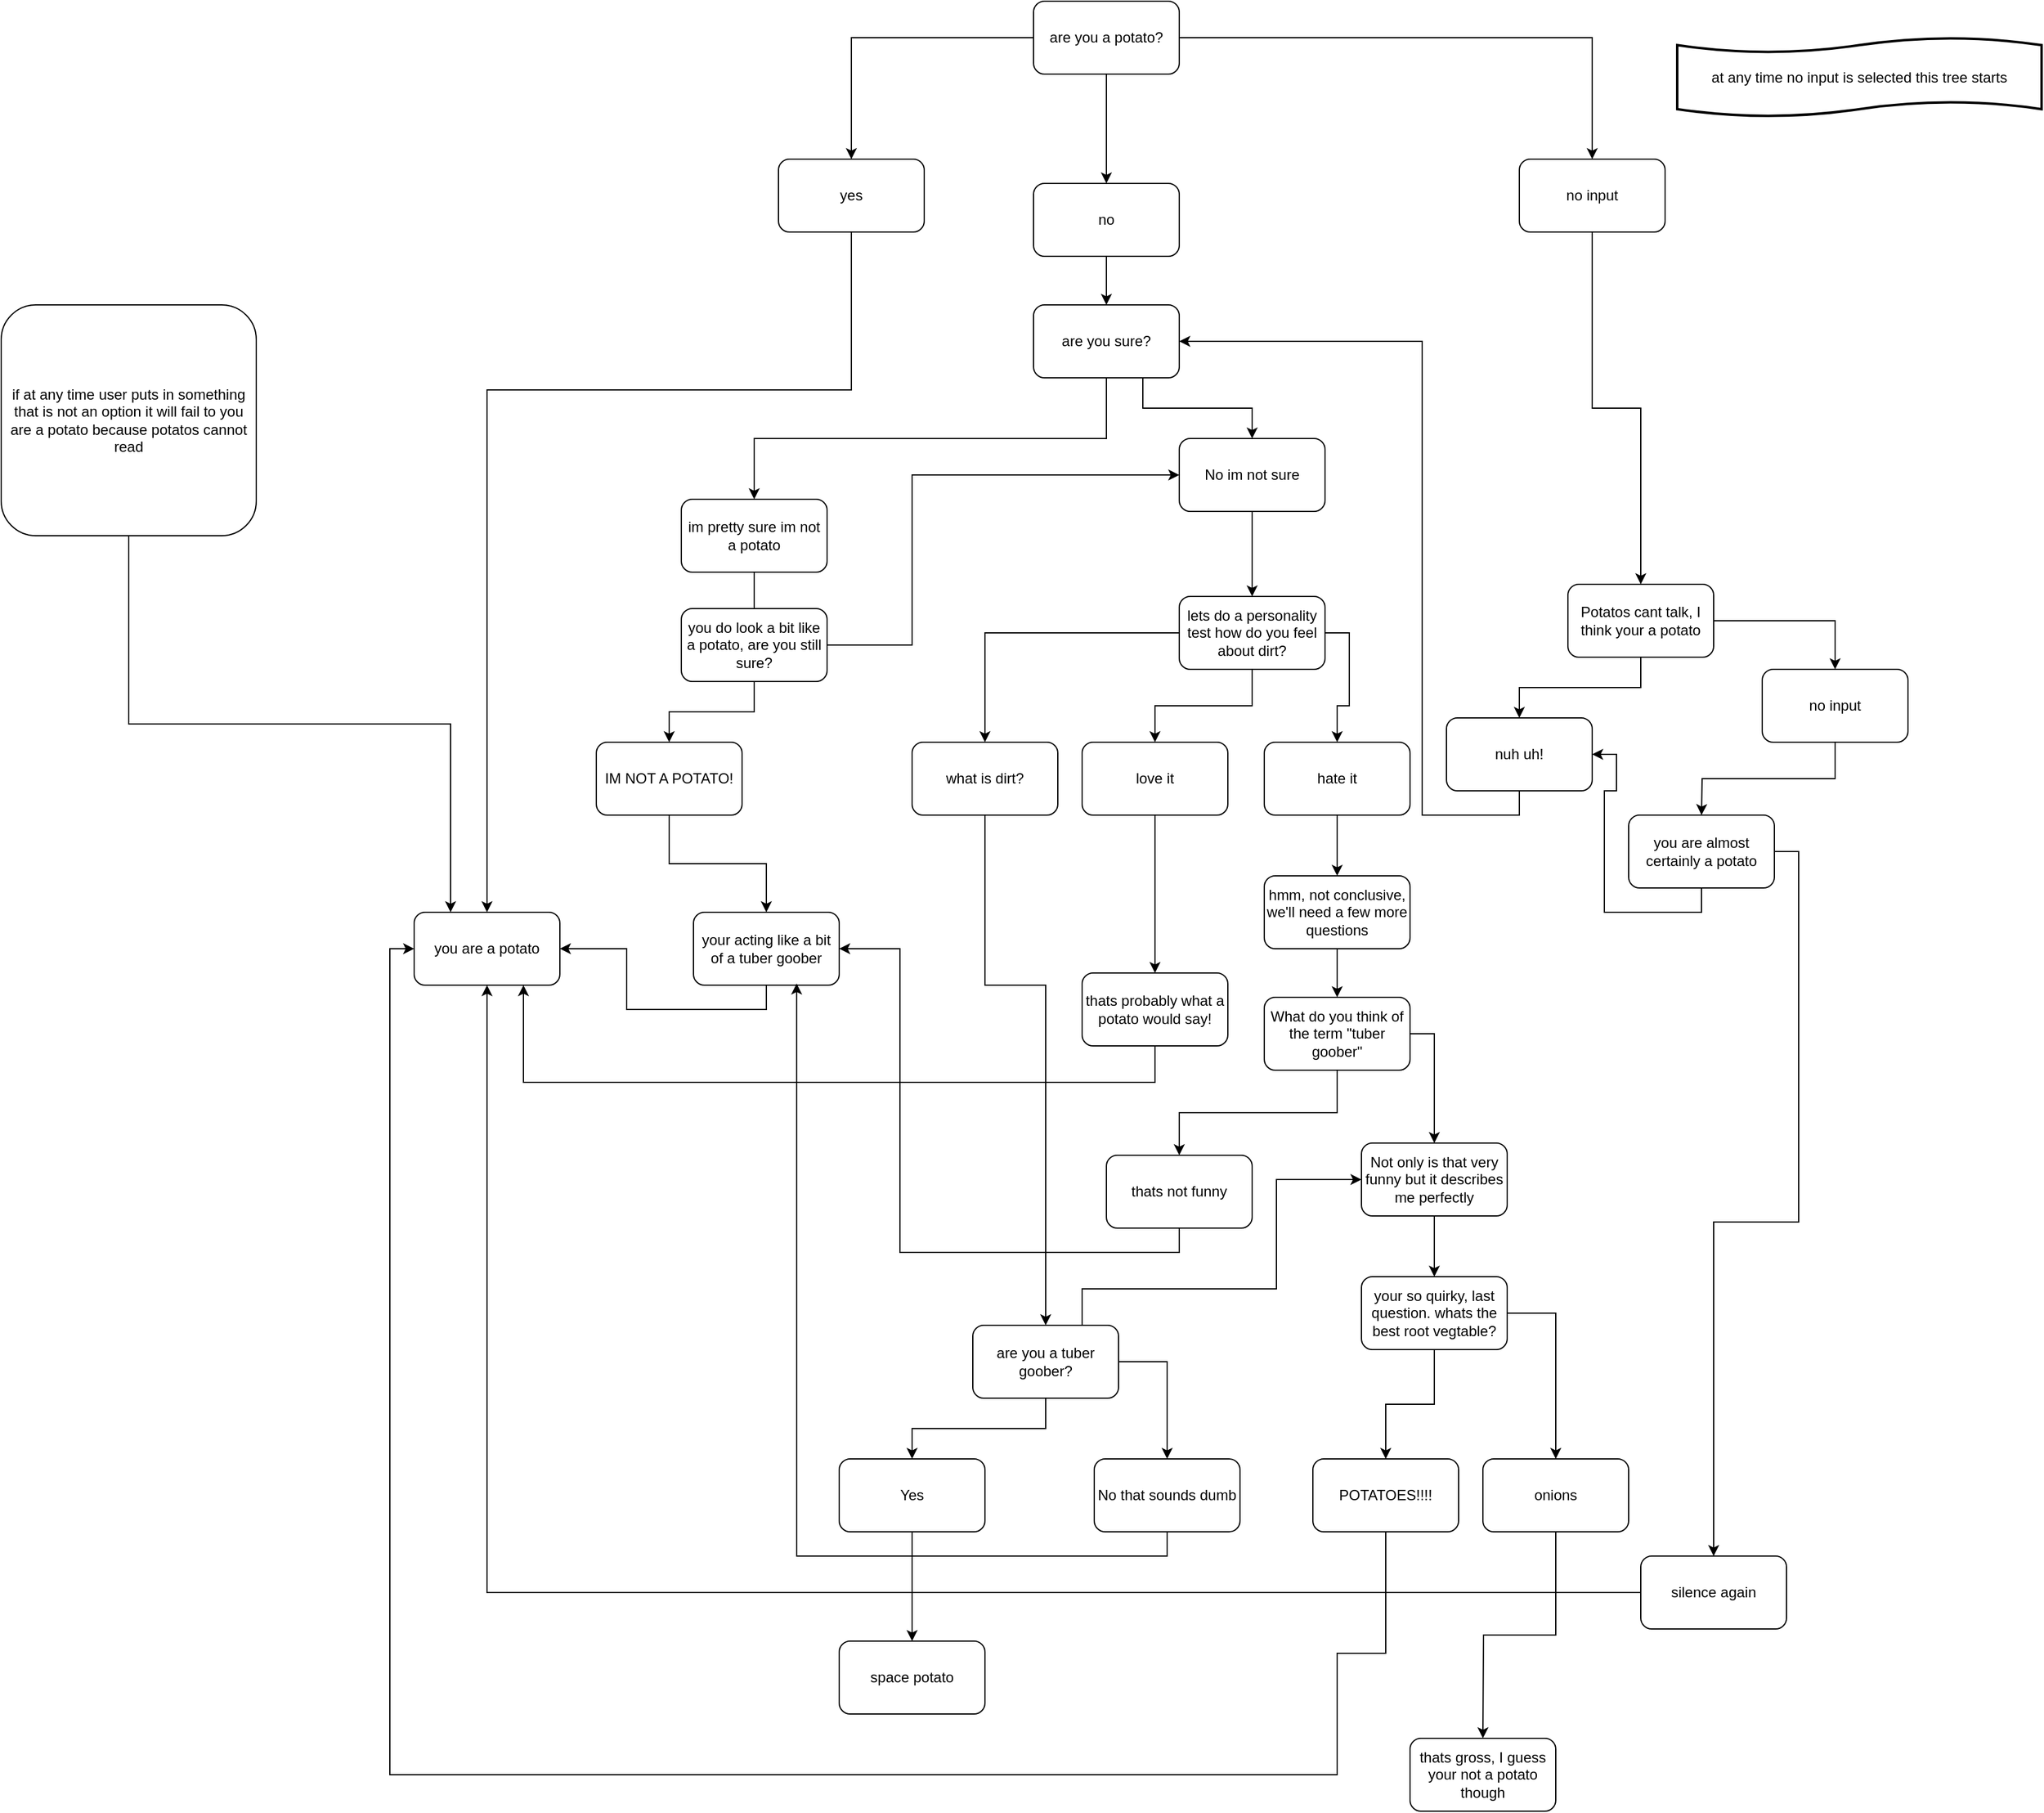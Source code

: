 <mxfile version="24.3.1" type="device">
  <diagram name="Page-1" id="74e2e168-ea6b-b213-b513-2b3c1d86103e">
    <mxGraphModel dx="2534" dy="838" grid="1" gridSize="10" guides="1" tooltips="1" connect="1" arrows="1" fold="1" page="1" pageScale="1" pageWidth="1100" pageHeight="850" background="none" math="0" shadow="0">
      <root>
        <mxCell id="0" />
        <mxCell id="1" parent="0" />
        <mxCell id="9Zm1k3Bbjo5YC7vS9iQF-7" style="edgeStyle=orthogonalEdgeStyle;rounded=0;orthogonalLoop=1;jettySize=auto;html=1;exitX=0.5;exitY=1;exitDx=0;exitDy=0;entryX=0.5;entryY=0;entryDx=0;entryDy=0;" parent="1" source="9Zm1k3Bbjo5YC7vS9iQF-1" target="9Zm1k3Bbjo5YC7vS9iQF-4" edge="1">
          <mxGeometry relative="1" as="geometry" />
        </mxCell>
        <mxCell id="9Zm1k3Bbjo5YC7vS9iQF-9" style="edgeStyle=orthogonalEdgeStyle;rounded=0;orthogonalLoop=1;jettySize=auto;html=1;exitX=0;exitY=0.5;exitDx=0;exitDy=0;entryX=0.5;entryY=0;entryDx=0;entryDy=0;" parent="1" source="9Zm1k3Bbjo5YC7vS9iQF-1" target="9Zm1k3Bbjo5YC7vS9iQF-3" edge="1">
          <mxGeometry relative="1" as="geometry" />
        </mxCell>
        <mxCell id="9Zm1k3Bbjo5YC7vS9iQF-10" style="edgeStyle=orthogonalEdgeStyle;rounded=0;orthogonalLoop=1;jettySize=auto;html=1;exitX=1;exitY=0.5;exitDx=0;exitDy=0;entryX=0.5;entryY=0;entryDx=0;entryDy=0;" parent="1" source="9Zm1k3Bbjo5YC7vS9iQF-1" target="9Zm1k3Bbjo5YC7vS9iQF-5" edge="1">
          <mxGeometry relative="1" as="geometry" />
        </mxCell>
        <mxCell id="9Zm1k3Bbjo5YC7vS9iQF-1" value="are you a potato?" style="rounded=1;whiteSpace=wrap;html=1;" parent="1" vertex="1">
          <mxGeometry x="480" y="110" width="120" height="60" as="geometry" />
        </mxCell>
        <mxCell id="9Zm1k3Bbjo5YC7vS9iQF-14" style="edgeStyle=orthogonalEdgeStyle;rounded=0;orthogonalLoop=1;jettySize=auto;html=1;exitX=0.5;exitY=1;exitDx=0;exitDy=0;" parent="1" source="9Zm1k3Bbjo5YC7vS9iQF-3" target="9Zm1k3Bbjo5YC7vS9iQF-13" edge="1">
          <mxGeometry relative="1" as="geometry">
            <Array as="points">
              <mxPoint x="330" y="430" />
              <mxPoint x="30" y="430" />
            </Array>
          </mxGeometry>
        </mxCell>
        <mxCell id="9Zm1k3Bbjo5YC7vS9iQF-3" value="yes" style="rounded=1;whiteSpace=wrap;html=1;" parent="1" vertex="1">
          <mxGeometry x="270" y="240" width="120" height="60" as="geometry" />
        </mxCell>
        <mxCell id="9Zm1k3Bbjo5YC7vS9iQF-16" style="edgeStyle=orthogonalEdgeStyle;rounded=0;orthogonalLoop=1;jettySize=auto;html=1;exitX=0.5;exitY=1;exitDx=0;exitDy=0;entryX=0.5;entryY=0;entryDx=0;entryDy=0;" parent="1" source="9Zm1k3Bbjo5YC7vS9iQF-4" target="9Zm1k3Bbjo5YC7vS9iQF-15" edge="1">
          <mxGeometry relative="1" as="geometry" />
        </mxCell>
        <mxCell id="9Zm1k3Bbjo5YC7vS9iQF-4" value="no" style="rounded=1;whiteSpace=wrap;html=1;" parent="1" vertex="1">
          <mxGeometry x="480" y="260" width="120" height="60" as="geometry" />
        </mxCell>
        <mxCell id="9Zm1k3Bbjo5YC7vS9iQF-23" style="edgeStyle=orthogonalEdgeStyle;rounded=0;orthogonalLoop=1;jettySize=auto;html=1;exitX=0.5;exitY=1;exitDx=0;exitDy=0;entryX=0.5;entryY=0;entryDx=0;entryDy=0;" parent="1" source="9Zm1k3Bbjo5YC7vS9iQF-5" target="9Zm1k3Bbjo5YC7vS9iQF-24" edge="1">
          <mxGeometry relative="1" as="geometry">
            <mxPoint x="840" y="550" as="targetPoint" />
          </mxGeometry>
        </mxCell>
        <mxCell id="9Zm1k3Bbjo5YC7vS9iQF-5" value="no input" style="rounded=1;whiteSpace=wrap;html=1;" parent="1" vertex="1">
          <mxGeometry x="880" y="240" width="120" height="60" as="geometry" />
        </mxCell>
        <mxCell id="9Zm1k3Bbjo5YC7vS9iQF-13" value="you are a potato" style="rounded=1;whiteSpace=wrap;html=1;" parent="1" vertex="1">
          <mxGeometry x="-30" y="860" width="120" height="60" as="geometry" />
        </mxCell>
        <mxCell id="9Zm1k3Bbjo5YC7vS9iQF-17" style="edgeStyle=orthogonalEdgeStyle;rounded=0;orthogonalLoop=1;jettySize=auto;html=1;exitX=0.5;exitY=1;exitDx=0;exitDy=0;" parent="1" source="9Zm1k3Bbjo5YC7vS9iQF-15" target="9Zm1k3Bbjo5YC7vS9iQF-18" edge="1">
          <mxGeometry relative="1" as="geometry">
            <mxPoint x="430" y="470" as="targetPoint" />
          </mxGeometry>
        </mxCell>
        <mxCell id="9Zm1k3Bbjo5YC7vS9iQF-42" style="edgeStyle=orthogonalEdgeStyle;rounded=0;orthogonalLoop=1;jettySize=auto;html=1;exitX=0.75;exitY=1;exitDx=0;exitDy=0;entryX=0.5;entryY=0;entryDx=0;entryDy=0;" parent="1" source="9Zm1k3Bbjo5YC7vS9iQF-15" target="9Zm1k3Bbjo5YC7vS9iQF-41" edge="1">
          <mxGeometry relative="1" as="geometry" />
        </mxCell>
        <mxCell id="9Zm1k3Bbjo5YC7vS9iQF-15" value="are you sure?" style="rounded=1;whiteSpace=wrap;html=1;" parent="1" vertex="1">
          <mxGeometry x="480" y="360" width="120" height="60" as="geometry" />
        </mxCell>
        <mxCell id="9Zm1k3Bbjo5YC7vS9iQF-19" style="edgeStyle=orthogonalEdgeStyle;rounded=0;orthogonalLoop=1;jettySize=auto;html=1;exitX=0.5;exitY=1;exitDx=0;exitDy=0;" parent="1" source="9Zm1k3Bbjo5YC7vS9iQF-18" edge="1">
          <mxGeometry relative="1" as="geometry">
            <mxPoint x="250" y="640" as="targetPoint" />
          </mxGeometry>
        </mxCell>
        <mxCell id="9Zm1k3Bbjo5YC7vS9iQF-18" value="im pretty sure im not a potato" style="rounded=1;whiteSpace=wrap;html=1;" parent="1" vertex="1">
          <mxGeometry x="190" y="520" width="120" height="60" as="geometry" />
        </mxCell>
        <mxCell id="9Zm1k3Bbjo5YC7vS9iQF-21" style="edgeStyle=orthogonalEdgeStyle;rounded=0;orthogonalLoop=1;jettySize=auto;html=1;exitX=0.5;exitY=1;exitDx=0;exitDy=0;" parent="1" source="9Zm1k3Bbjo5YC7vS9iQF-72" target="9Zm1k3Bbjo5YC7vS9iQF-22" edge="1">
          <mxGeometry relative="1" as="geometry">
            <mxPoint x="270" y="870" as="targetPoint" />
            <mxPoint x="200" y="820" as="sourcePoint" />
          </mxGeometry>
        </mxCell>
        <mxCell id="9Zm1k3Bbjo5YC7vS9iQF-73" style="edgeStyle=orthogonalEdgeStyle;rounded=0;orthogonalLoop=1;jettySize=auto;html=1;exitX=0.5;exitY=1;exitDx=0;exitDy=0;entryX=0.5;entryY=0;entryDx=0;entryDy=0;" parent="1" source="9Zm1k3Bbjo5YC7vS9iQF-20" target="9Zm1k3Bbjo5YC7vS9iQF-72" edge="1">
          <mxGeometry relative="1" as="geometry" />
        </mxCell>
        <mxCell id="9Zm1k3Bbjo5YC7vS9iQF-74" style="edgeStyle=orthogonalEdgeStyle;rounded=0;orthogonalLoop=1;jettySize=auto;html=1;exitX=1;exitY=0.5;exitDx=0;exitDy=0;entryX=0;entryY=0.5;entryDx=0;entryDy=0;" parent="1" source="9Zm1k3Bbjo5YC7vS9iQF-20" target="9Zm1k3Bbjo5YC7vS9iQF-41" edge="1">
          <mxGeometry relative="1" as="geometry">
            <Array as="points">
              <mxPoint x="380" y="640" />
              <mxPoint x="380" y="500" />
            </Array>
          </mxGeometry>
        </mxCell>
        <mxCell id="9Zm1k3Bbjo5YC7vS9iQF-20" value="you do look a bit like a potato, are you still sure?" style="rounded=1;whiteSpace=wrap;html=1;" parent="1" vertex="1">
          <mxGeometry x="190" y="610" width="120" height="60" as="geometry" />
        </mxCell>
        <mxCell id="9Zm1k3Bbjo5YC7vS9iQF-43" style="edgeStyle=orthogonalEdgeStyle;rounded=0;orthogonalLoop=1;jettySize=auto;html=1;exitX=0.5;exitY=1;exitDx=0;exitDy=0;entryX=1;entryY=0.5;entryDx=0;entryDy=0;" parent="1" source="9Zm1k3Bbjo5YC7vS9iQF-22" target="9Zm1k3Bbjo5YC7vS9iQF-13" edge="1">
          <mxGeometry relative="1" as="geometry" />
        </mxCell>
        <mxCell id="9Zm1k3Bbjo5YC7vS9iQF-22" value="your acting like a bit of a tuber goober" style="rounded=1;whiteSpace=wrap;html=1;" parent="1" vertex="1">
          <mxGeometry x="200" y="860" width="120" height="60" as="geometry" />
        </mxCell>
        <mxCell id="9Zm1k3Bbjo5YC7vS9iQF-25" style="edgeStyle=orthogonalEdgeStyle;rounded=0;orthogonalLoop=1;jettySize=auto;html=1;exitX=0.5;exitY=1;exitDx=0;exitDy=0;" parent="1" source="9Zm1k3Bbjo5YC7vS9iQF-24" target="9Zm1k3Bbjo5YC7vS9iQF-26" edge="1">
          <mxGeometry relative="1" as="geometry">
            <mxPoint x="880" y="700" as="targetPoint" />
          </mxGeometry>
        </mxCell>
        <mxCell id="9Zm1k3Bbjo5YC7vS9iQF-33" style="edgeStyle=orthogonalEdgeStyle;rounded=0;orthogonalLoop=1;jettySize=auto;html=1;exitX=1;exitY=0.5;exitDx=0;exitDy=0;" parent="1" source="9Zm1k3Bbjo5YC7vS9iQF-24" target="9Zm1k3Bbjo5YC7vS9iQF-32" edge="1">
          <mxGeometry relative="1" as="geometry" />
        </mxCell>
        <mxCell id="9Zm1k3Bbjo5YC7vS9iQF-24" value="Potatos cant talk, I think your a potato" style="rounded=1;whiteSpace=wrap;html=1;" parent="1" vertex="1">
          <mxGeometry x="920" y="590" width="120" height="60" as="geometry" />
        </mxCell>
        <mxCell id="9Zm1k3Bbjo5YC7vS9iQF-29" style="edgeStyle=orthogonalEdgeStyle;rounded=0;orthogonalLoop=1;jettySize=auto;html=1;exitX=0.5;exitY=1;exitDx=0;exitDy=0;entryX=1;entryY=0.5;entryDx=0;entryDy=0;" parent="1" source="9Zm1k3Bbjo5YC7vS9iQF-26" target="9Zm1k3Bbjo5YC7vS9iQF-15" edge="1">
          <mxGeometry relative="1" as="geometry">
            <Array as="points">
              <mxPoint x="880" y="780" />
              <mxPoint x="800" y="780" />
              <mxPoint x="800" y="390" />
            </Array>
          </mxGeometry>
        </mxCell>
        <mxCell id="9Zm1k3Bbjo5YC7vS9iQF-26" value="nuh uh!" style="rounded=1;whiteSpace=wrap;html=1;" parent="1" vertex="1">
          <mxGeometry x="820" y="700" width="120" height="60" as="geometry" />
        </mxCell>
        <mxCell id="9Zm1k3Bbjo5YC7vS9iQF-34" style="edgeStyle=orthogonalEdgeStyle;rounded=0;orthogonalLoop=1;jettySize=auto;html=1;exitX=0.5;exitY=1;exitDx=0;exitDy=0;" parent="1" source="9Zm1k3Bbjo5YC7vS9iQF-32" edge="1">
          <mxGeometry relative="1" as="geometry">
            <mxPoint x="1030" y="780" as="targetPoint" />
          </mxGeometry>
        </mxCell>
        <mxCell id="9Zm1k3Bbjo5YC7vS9iQF-32" value="no input" style="rounded=1;whiteSpace=wrap;html=1;" parent="1" vertex="1">
          <mxGeometry x="1080" y="660" width="120" height="60" as="geometry" />
        </mxCell>
        <mxCell id="9Zm1k3Bbjo5YC7vS9iQF-36" style="edgeStyle=orthogonalEdgeStyle;rounded=0;orthogonalLoop=1;jettySize=auto;html=1;exitX=0.5;exitY=1;exitDx=0;exitDy=0;entryX=1;entryY=0.5;entryDx=0;entryDy=0;" parent="1" source="9Zm1k3Bbjo5YC7vS9iQF-35" target="9Zm1k3Bbjo5YC7vS9iQF-26" edge="1">
          <mxGeometry relative="1" as="geometry" />
        </mxCell>
        <mxCell id="9Zm1k3Bbjo5YC7vS9iQF-37" style="edgeStyle=orthogonalEdgeStyle;rounded=0;orthogonalLoop=1;jettySize=auto;html=1;exitX=1;exitY=0.5;exitDx=0;exitDy=0;entryX=0.5;entryY=0;entryDx=0;entryDy=0;" parent="1" source="9Zm1k3Bbjo5YC7vS9iQF-35" target="9Zm1k3Bbjo5YC7vS9iQF-38" edge="1">
          <mxGeometry relative="1" as="geometry">
            <mxPoint x="880" y="1010" as="targetPoint" />
          </mxGeometry>
        </mxCell>
        <mxCell id="9Zm1k3Bbjo5YC7vS9iQF-35" value="you are almost certainly a potato" style="rounded=1;whiteSpace=wrap;html=1;" parent="1" vertex="1">
          <mxGeometry x="970" y="780" width="120" height="60" as="geometry" />
        </mxCell>
        <mxCell id="9Zm1k3Bbjo5YC7vS9iQF-39" style="edgeStyle=orthogonalEdgeStyle;rounded=0;orthogonalLoop=1;jettySize=auto;html=1;exitX=0;exitY=0.5;exitDx=0;exitDy=0;" parent="1" source="9Zm1k3Bbjo5YC7vS9iQF-38" target="9Zm1k3Bbjo5YC7vS9iQF-13" edge="1">
          <mxGeometry relative="1" as="geometry" />
        </mxCell>
        <mxCell id="9Zm1k3Bbjo5YC7vS9iQF-38" value="silence again" style="rounded=1;whiteSpace=wrap;html=1;" parent="1" vertex="1">
          <mxGeometry x="980" y="1390" width="120" height="60" as="geometry" />
        </mxCell>
        <mxCell id="9Zm1k3Bbjo5YC7vS9iQF-44" style="edgeStyle=orthogonalEdgeStyle;rounded=0;orthogonalLoop=1;jettySize=auto;html=1;exitX=0.5;exitY=1;exitDx=0;exitDy=0;" parent="1" source="9Zm1k3Bbjo5YC7vS9iQF-41" target="9Zm1k3Bbjo5YC7vS9iQF-45" edge="1">
          <mxGeometry relative="1" as="geometry">
            <mxPoint x="660" y="590" as="targetPoint" />
          </mxGeometry>
        </mxCell>
        <mxCell id="9Zm1k3Bbjo5YC7vS9iQF-41" value="No im not sure" style="rounded=1;whiteSpace=wrap;html=1;" parent="1" vertex="1">
          <mxGeometry x="600" y="470" width="120" height="60" as="geometry" />
        </mxCell>
        <mxCell id="9Zm1k3Bbjo5YC7vS9iQF-49" style="edgeStyle=orthogonalEdgeStyle;rounded=0;orthogonalLoop=1;jettySize=auto;html=1;exitX=0.5;exitY=1;exitDx=0;exitDy=0;" parent="1" source="9Zm1k3Bbjo5YC7vS9iQF-45" target="9Zm1k3Bbjo5YC7vS9iQF-47" edge="1">
          <mxGeometry relative="1" as="geometry" />
        </mxCell>
        <mxCell id="9Zm1k3Bbjo5YC7vS9iQF-50" style="edgeStyle=orthogonalEdgeStyle;rounded=0;orthogonalLoop=1;jettySize=auto;html=1;exitX=1;exitY=0.5;exitDx=0;exitDy=0;entryX=0.5;entryY=0;entryDx=0;entryDy=0;" parent="1" source="9Zm1k3Bbjo5YC7vS9iQF-45" target="9Zm1k3Bbjo5YC7vS9iQF-48" edge="1">
          <mxGeometry relative="1" as="geometry" />
        </mxCell>
        <mxCell id="9Zm1k3Bbjo5YC7vS9iQF-51" style="edgeStyle=orthogonalEdgeStyle;rounded=0;orthogonalLoop=1;jettySize=auto;html=1;exitX=0;exitY=0.5;exitDx=0;exitDy=0;entryX=0.5;entryY=0;entryDx=0;entryDy=0;" parent="1" source="9Zm1k3Bbjo5YC7vS9iQF-45" target="9Zm1k3Bbjo5YC7vS9iQF-52" edge="1">
          <mxGeometry relative="1" as="geometry">
            <mxPoint x="500" y="800" as="targetPoint" />
          </mxGeometry>
        </mxCell>
        <mxCell id="9Zm1k3Bbjo5YC7vS9iQF-45" value="lets do a personality test how do you feel about dirt?" style="rounded=1;whiteSpace=wrap;html=1;" parent="1" vertex="1">
          <mxGeometry x="600" y="600" width="120" height="60" as="geometry" />
        </mxCell>
        <mxCell id="9Zm1k3Bbjo5YC7vS9iQF-54" style="edgeStyle=orthogonalEdgeStyle;rounded=0;orthogonalLoop=1;jettySize=auto;html=1;exitX=0.5;exitY=1;exitDx=0;exitDy=0;entryX=0.5;entryY=0;entryDx=0;entryDy=0;" parent="1" source="9Zm1k3Bbjo5YC7vS9iQF-47" target="9Zm1k3Bbjo5YC7vS9iQF-53" edge="1">
          <mxGeometry relative="1" as="geometry" />
        </mxCell>
        <mxCell id="9Zm1k3Bbjo5YC7vS9iQF-47" value="love it" style="rounded=1;whiteSpace=wrap;html=1;" parent="1" vertex="1">
          <mxGeometry x="520" y="720" width="120" height="60" as="geometry" />
        </mxCell>
        <mxCell id="9Zm1k3Bbjo5YC7vS9iQF-59" style="edgeStyle=orthogonalEdgeStyle;rounded=0;orthogonalLoop=1;jettySize=auto;html=1;exitX=0.5;exitY=1;exitDx=0;exitDy=0;entryX=0.5;entryY=0;entryDx=0;entryDy=0;" parent="1" source="9Zm1k3Bbjo5YC7vS9iQF-48" target="9Zm1k3Bbjo5YC7vS9iQF-58" edge="1">
          <mxGeometry relative="1" as="geometry" />
        </mxCell>
        <mxCell id="9Zm1k3Bbjo5YC7vS9iQF-48" value="hate it" style="rounded=1;whiteSpace=wrap;html=1;" parent="1" vertex="1">
          <mxGeometry x="670" y="720" width="120" height="60" as="geometry" />
        </mxCell>
        <mxCell id="9Zm1k3Bbjo5YC7vS9iQF-76" style="edgeStyle=orthogonalEdgeStyle;rounded=0;orthogonalLoop=1;jettySize=auto;html=1;exitX=0.5;exitY=1;exitDx=0;exitDy=0;entryX=0.5;entryY=0;entryDx=0;entryDy=0;" parent="1" source="9Zm1k3Bbjo5YC7vS9iQF-52" target="9Zm1k3Bbjo5YC7vS9iQF-75" edge="1">
          <mxGeometry relative="1" as="geometry">
            <Array as="points">
              <mxPoint x="440" y="920" />
              <mxPoint x="490" y="920" />
            </Array>
          </mxGeometry>
        </mxCell>
        <mxCell id="9Zm1k3Bbjo5YC7vS9iQF-52" value="what is dirt?" style="rounded=1;whiteSpace=wrap;html=1;" parent="1" vertex="1">
          <mxGeometry x="380" y="720" width="120" height="60" as="geometry" />
        </mxCell>
        <mxCell id="9Zm1k3Bbjo5YC7vS9iQF-55" style="edgeStyle=orthogonalEdgeStyle;rounded=0;orthogonalLoop=1;jettySize=auto;html=1;exitX=0.5;exitY=1;exitDx=0;exitDy=0;entryX=0.75;entryY=1;entryDx=0;entryDy=0;" parent="1" source="9Zm1k3Bbjo5YC7vS9iQF-53" target="9Zm1k3Bbjo5YC7vS9iQF-13" edge="1">
          <mxGeometry relative="1" as="geometry">
            <Array as="points">
              <mxPoint x="580" y="1000" />
              <mxPoint x="60" y="1000" />
            </Array>
          </mxGeometry>
        </mxCell>
        <mxCell id="9Zm1k3Bbjo5YC7vS9iQF-53" value="thats probably what a potato would say!" style="rounded=1;whiteSpace=wrap;html=1;" parent="1" vertex="1">
          <mxGeometry x="520" y="910" width="120" height="60" as="geometry" />
        </mxCell>
        <mxCell id="9Zm1k3Bbjo5YC7vS9iQF-64" style="edgeStyle=orthogonalEdgeStyle;rounded=0;orthogonalLoop=1;jettySize=auto;html=1;exitX=0.5;exitY=1;exitDx=0;exitDy=0;entryX=0.5;entryY=0;entryDx=0;entryDy=0;" parent="1" source="9Zm1k3Bbjo5YC7vS9iQF-58" target="9Zm1k3Bbjo5YC7vS9iQF-63" edge="1">
          <mxGeometry relative="1" as="geometry" />
        </mxCell>
        <mxCell id="9Zm1k3Bbjo5YC7vS9iQF-58" value="hmm, not conclusive, we&#39;ll need a few more questions" style="rounded=1;whiteSpace=wrap;html=1;" parent="1" vertex="1">
          <mxGeometry x="670" y="830" width="120" height="60" as="geometry" />
        </mxCell>
        <mxCell id="9Zm1k3Bbjo5YC7vS9iQF-61" value="&lt;span style=&quot;text-wrap: nowrap;&quot;&gt;at any time no input is selected this tree starts&lt;/span&gt;" style="shape=tape;whiteSpace=wrap;html=1;strokeWidth=2;size=0.19" parent="1" vertex="1">
          <mxGeometry x="1010" y="140" width="300" height="65" as="geometry" />
        </mxCell>
        <mxCell id="9Zm1k3Bbjo5YC7vS9iQF-65" style="edgeStyle=orthogonalEdgeStyle;rounded=0;orthogonalLoop=1;jettySize=auto;html=1;exitX=0.5;exitY=1;exitDx=0;exitDy=0;" parent="1" source="9Zm1k3Bbjo5YC7vS9iQF-63" target="9Zm1k3Bbjo5YC7vS9iQF-66" edge="1">
          <mxGeometry relative="1" as="geometry">
            <mxPoint x="600" y="1060" as="targetPoint" />
          </mxGeometry>
        </mxCell>
        <mxCell id="9Zm1k3Bbjo5YC7vS9iQF-68" style="edgeStyle=orthogonalEdgeStyle;rounded=0;orthogonalLoop=1;jettySize=auto;html=1;exitX=1;exitY=0.5;exitDx=0;exitDy=0;entryX=0.5;entryY=0;entryDx=0;entryDy=0;" parent="1" source="9Zm1k3Bbjo5YC7vS9iQF-63" target="9Zm1k3Bbjo5YC7vS9iQF-67" edge="1">
          <mxGeometry relative="1" as="geometry" />
        </mxCell>
        <mxCell id="9Zm1k3Bbjo5YC7vS9iQF-63" value="What do you think of the term &quot;tuber goober&quot;" style="rounded=1;whiteSpace=wrap;html=1;" parent="1" vertex="1">
          <mxGeometry x="670" y="930" width="120" height="60" as="geometry" />
        </mxCell>
        <mxCell id="9Zm1k3Bbjo5YC7vS9iQF-69" style="edgeStyle=orthogonalEdgeStyle;rounded=0;orthogonalLoop=1;jettySize=auto;html=1;exitX=0.5;exitY=1;exitDx=0;exitDy=0;entryX=1;entryY=0.5;entryDx=0;entryDy=0;" parent="1" source="9Zm1k3Bbjo5YC7vS9iQF-66" target="9Zm1k3Bbjo5YC7vS9iQF-22" edge="1">
          <mxGeometry relative="1" as="geometry">
            <Array as="points">
              <mxPoint x="600" y="1140" />
              <mxPoint x="370" y="1140" />
              <mxPoint x="370" y="890" />
            </Array>
          </mxGeometry>
        </mxCell>
        <mxCell id="9Zm1k3Bbjo5YC7vS9iQF-66" value="thats not funny" style="rounded=1;whiteSpace=wrap;html=1;" parent="1" vertex="1">
          <mxGeometry x="540" y="1060" width="120" height="60" as="geometry" />
        </mxCell>
        <mxCell id="9Zm1k3Bbjo5YC7vS9iQF-71" style="edgeStyle=orthogonalEdgeStyle;rounded=0;orthogonalLoop=1;jettySize=auto;html=1;exitX=0.5;exitY=1;exitDx=0;exitDy=0;entryX=0.5;entryY=0;entryDx=0;entryDy=0;" parent="1" source="9Zm1k3Bbjo5YC7vS9iQF-67" target="9Zm1k3Bbjo5YC7vS9iQF-70" edge="1">
          <mxGeometry relative="1" as="geometry" />
        </mxCell>
        <mxCell id="9Zm1k3Bbjo5YC7vS9iQF-67" value="Not only is that very funny but it describes me perfectly" style="rounded=1;whiteSpace=wrap;html=1;" parent="1" vertex="1">
          <mxGeometry x="750" y="1050" width="120" height="60" as="geometry" />
        </mxCell>
        <mxCell id="9Zm1k3Bbjo5YC7vS9iQF-91" style="edgeStyle=orthogonalEdgeStyle;rounded=0;orthogonalLoop=1;jettySize=auto;html=1;exitX=0.5;exitY=1;exitDx=0;exitDy=0;" parent="1" source="9Zm1k3Bbjo5YC7vS9iQF-70" target="9Zm1k3Bbjo5YC7vS9iQF-90" edge="1">
          <mxGeometry relative="1" as="geometry" />
        </mxCell>
        <mxCell id="9Zm1k3Bbjo5YC7vS9iQF-93" style="edgeStyle=orthogonalEdgeStyle;rounded=0;orthogonalLoop=1;jettySize=auto;html=1;exitX=1;exitY=0.5;exitDx=0;exitDy=0;" parent="1" source="9Zm1k3Bbjo5YC7vS9iQF-70" target="9Zm1k3Bbjo5YC7vS9iQF-92" edge="1">
          <mxGeometry relative="1" as="geometry" />
        </mxCell>
        <mxCell id="9Zm1k3Bbjo5YC7vS9iQF-70" value="your so quirky, last question. whats the best root vegtable?" style="rounded=1;whiteSpace=wrap;html=1;" parent="1" vertex="1">
          <mxGeometry x="750" y="1160" width="120" height="60" as="geometry" />
        </mxCell>
        <mxCell id="9Zm1k3Bbjo5YC7vS9iQF-72" value="IM NOT A POTATO!" style="rounded=1;whiteSpace=wrap;html=1;" parent="1" vertex="1">
          <mxGeometry x="120" y="720" width="120" height="60" as="geometry" />
        </mxCell>
        <mxCell id="9Zm1k3Bbjo5YC7vS9iQF-77" style="edgeStyle=orthogonalEdgeStyle;rounded=0;orthogonalLoop=1;jettySize=auto;html=1;exitX=0.5;exitY=1;exitDx=0;exitDy=0;entryX=0.5;entryY=0;entryDx=0;entryDy=0;" parent="1" source="9Zm1k3Bbjo5YC7vS9iQF-75" target="9Zm1k3Bbjo5YC7vS9iQF-78" edge="1">
          <mxGeometry relative="1" as="geometry">
            <mxPoint x="410" y="1300" as="targetPoint" />
          </mxGeometry>
        </mxCell>
        <mxCell id="9Zm1k3Bbjo5YC7vS9iQF-84" style="edgeStyle=orthogonalEdgeStyle;rounded=0;orthogonalLoop=1;jettySize=auto;html=1;exitX=1;exitY=0.5;exitDx=0;exitDy=0;entryX=0.5;entryY=0;entryDx=0;entryDy=0;" parent="1" source="9Zm1k3Bbjo5YC7vS9iQF-75" target="9Zm1k3Bbjo5YC7vS9iQF-83" edge="1">
          <mxGeometry relative="1" as="geometry" />
        </mxCell>
        <mxCell id="9Zm1k3Bbjo5YC7vS9iQF-87" style="edgeStyle=orthogonalEdgeStyle;rounded=0;orthogonalLoop=1;jettySize=auto;html=1;exitX=0.75;exitY=0;exitDx=0;exitDy=0;entryX=0;entryY=0.5;entryDx=0;entryDy=0;" parent="1" source="9Zm1k3Bbjo5YC7vS9iQF-75" target="9Zm1k3Bbjo5YC7vS9iQF-67" edge="1">
          <mxGeometry relative="1" as="geometry">
            <Array as="points">
              <mxPoint x="520" y="1170" />
              <mxPoint x="680" y="1170" />
              <mxPoint x="680" y="1080" />
            </Array>
          </mxGeometry>
        </mxCell>
        <mxCell id="9Zm1k3Bbjo5YC7vS9iQF-75" value="are you a tuber goober?" style="rounded=1;whiteSpace=wrap;html=1;" parent="1" vertex="1">
          <mxGeometry x="430" y="1200" width="120" height="60" as="geometry" />
        </mxCell>
        <mxCell id="9Zm1k3Bbjo5YC7vS9iQF-82" style="edgeStyle=orthogonalEdgeStyle;rounded=0;orthogonalLoop=1;jettySize=auto;html=1;exitX=0.5;exitY=1;exitDx=0;exitDy=0;" parent="1" source="9Zm1k3Bbjo5YC7vS9iQF-78" target="9Zm1k3Bbjo5YC7vS9iQF-81" edge="1">
          <mxGeometry relative="1" as="geometry" />
        </mxCell>
        <mxCell id="9Zm1k3Bbjo5YC7vS9iQF-78" value="Yes" style="rounded=1;whiteSpace=wrap;html=1;" parent="1" vertex="1">
          <mxGeometry x="320" y="1310" width="120" height="60" as="geometry" />
        </mxCell>
        <mxCell id="9Zm1k3Bbjo5YC7vS9iQF-81" value="space potato" style="rounded=1;whiteSpace=wrap;html=1;" parent="1" vertex="1">
          <mxGeometry x="320" y="1460" width="120" height="60" as="geometry" />
        </mxCell>
        <mxCell id="9Zm1k3Bbjo5YC7vS9iQF-83" value="No that sounds dumb" style="rounded=1;whiteSpace=wrap;html=1;" parent="1" vertex="1">
          <mxGeometry x="530" y="1310" width="120" height="60" as="geometry" />
        </mxCell>
        <mxCell id="9Zm1k3Bbjo5YC7vS9iQF-86" style="edgeStyle=orthogonalEdgeStyle;rounded=0;orthogonalLoop=1;jettySize=auto;html=1;exitX=0.5;exitY=1;exitDx=0;exitDy=0;entryX=0.708;entryY=0.978;entryDx=0;entryDy=0;entryPerimeter=0;" parent="1" source="9Zm1k3Bbjo5YC7vS9iQF-83" target="9Zm1k3Bbjo5YC7vS9iQF-22" edge="1">
          <mxGeometry relative="1" as="geometry" />
        </mxCell>
        <mxCell id="9Zm1k3Bbjo5YC7vS9iQF-96" style="edgeStyle=orthogonalEdgeStyle;rounded=0;orthogonalLoop=1;jettySize=auto;html=1;exitX=0.5;exitY=1;exitDx=0;exitDy=0;entryX=0;entryY=0.5;entryDx=0;entryDy=0;" parent="1" source="9Zm1k3Bbjo5YC7vS9iQF-90" target="9Zm1k3Bbjo5YC7vS9iQF-13" edge="1">
          <mxGeometry relative="1" as="geometry">
            <Array as="points">
              <mxPoint x="770" y="1470" />
              <mxPoint x="730" y="1470" />
              <mxPoint x="730" y="1570" />
              <mxPoint x="-50" y="1570" />
              <mxPoint x="-50" y="890" />
            </Array>
          </mxGeometry>
        </mxCell>
        <mxCell id="9Zm1k3Bbjo5YC7vS9iQF-90" value="POTATOES!!!!" style="rounded=1;whiteSpace=wrap;html=1;" parent="1" vertex="1">
          <mxGeometry x="710" y="1310" width="120" height="60" as="geometry" />
        </mxCell>
        <mxCell id="9Zm1k3Bbjo5YC7vS9iQF-94" style="edgeStyle=orthogonalEdgeStyle;rounded=0;orthogonalLoop=1;jettySize=auto;html=1;exitX=0.5;exitY=1;exitDx=0;exitDy=0;" parent="1" source="9Zm1k3Bbjo5YC7vS9iQF-92" edge="1">
          <mxGeometry relative="1" as="geometry">
            <mxPoint x="850" y="1540" as="targetPoint" />
          </mxGeometry>
        </mxCell>
        <mxCell id="9Zm1k3Bbjo5YC7vS9iQF-92" value="onions" style="rounded=1;whiteSpace=wrap;html=1;" parent="1" vertex="1">
          <mxGeometry x="850" y="1310" width="120" height="60" as="geometry" />
        </mxCell>
        <mxCell id="9Zm1k3Bbjo5YC7vS9iQF-95" value="thats gross, I guess your not a potato though" style="rounded=1;whiteSpace=wrap;html=1;" parent="1" vertex="1">
          <mxGeometry x="790" y="1540" width="120" height="60" as="geometry" />
        </mxCell>
        <mxCell id="EoCav-jq7Erk_Xj3kimJ-2" style="edgeStyle=orthogonalEdgeStyle;rounded=0;orthogonalLoop=1;jettySize=auto;html=1;exitX=0.5;exitY=1;exitDx=0;exitDy=0;entryX=0.25;entryY=0;entryDx=0;entryDy=0;" edge="1" parent="1" source="EoCav-jq7Erk_Xj3kimJ-1" target="9Zm1k3Bbjo5YC7vS9iQF-13">
          <mxGeometry relative="1" as="geometry" />
        </mxCell>
        <mxCell id="EoCav-jq7Erk_Xj3kimJ-1" value="if at any time user puts in something that is not an option it will fail to you are a potato because potatos cannot read" style="rounded=1;whiteSpace=wrap;html=1;" vertex="1" parent="1">
          <mxGeometry x="-370" y="360" width="210" height="190" as="geometry" />
        </mxCell>
      </root>
    </mxGraphModel>
  </diagram>
</mxfile>
